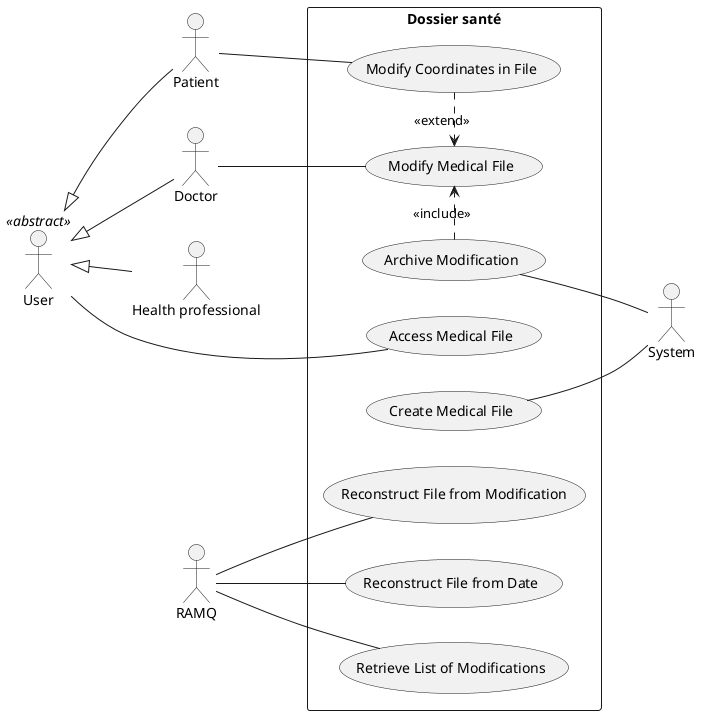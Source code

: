 @startuml use-case

left to right direction
skinparam packageStyle rect
actor "User" as user <<abstract>>
actor "Patient" as patient
actor "Doctor" as doctor
actor "Health professional" as health_professional
actor "RAMQ" as ramq
actor "System" as sys
rectangle "Dossier santé" {
  user <|-- patient
  user <|-- doctor
  user <|-- health_professional
  user -- (Access Medical File)
  doctor -- (Modify Medical File)
  patient -- (Modify Coordinates in File)
  (Modify Coordinates in File) .> (Modify Medical File) : <<extend>>
  (Archive Modification) .> (Modify Medical File) : <<include>>
  sys -up- (Archive Modification)
  sys -- (Create Medical File)
  ramq -- (Reconstruct File from Modification)
  ramq -- (Reconstruct File from Date)
  ramq -- (Retrieve List of Modifications)
}

@enduml
